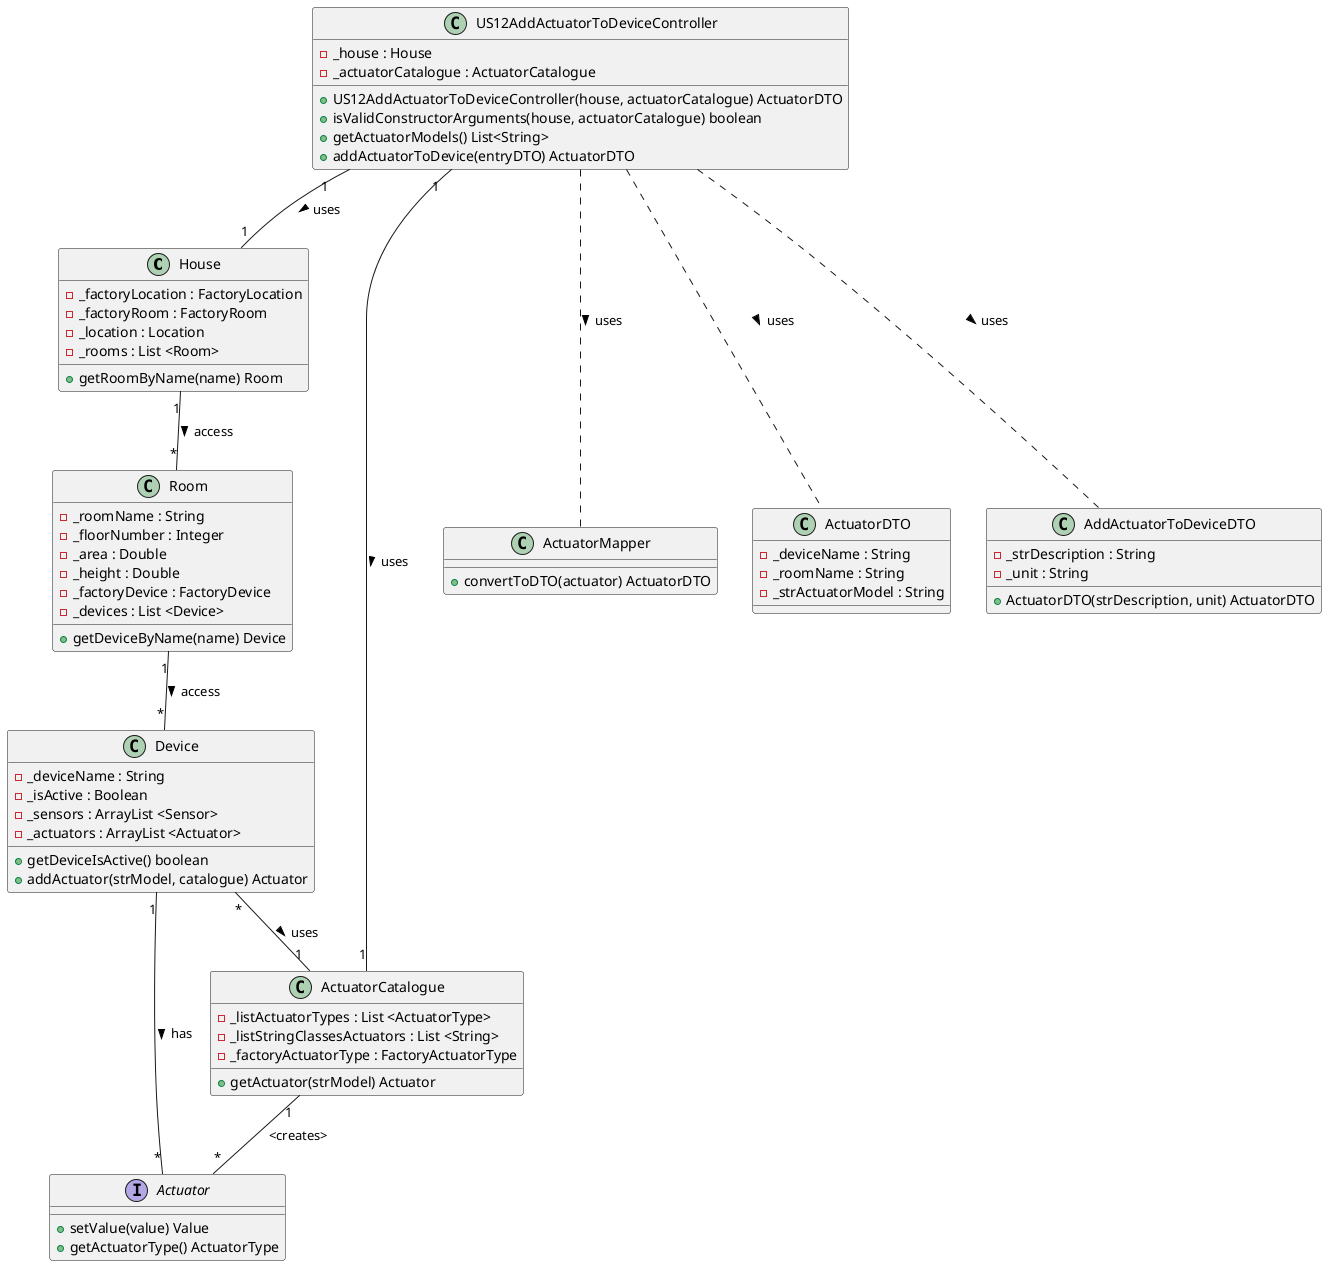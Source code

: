 @startuml
'https://plantuml.com/class-diagram
'left to right direction


House "1" -- "*" Room : access >
Room "1" -- "*" Device : access >
Device "1" -- "*" Actuator : has >
Device "*"--"1" ActuatorCatalogue : uses >
ActuatorCatalogue "1"--"*" Actuator : <creates>
US12AddActuatorToDeviceController "1"--"1" House : uses >
US12AddActuatorToDeviceController "1"--"1" ActuatorCatalogue : uses >
US12AddActuatorToDeviceController ... ActuatorMapper : uses >
US12AddActuatorToDeviceController ... ActuatorDTO : uses >
US12AddActuatorToDeviceController ... AddActuatorToDeviceDTO : uses >


class US12AddActuatorToDeviceController {
    -_house : House
    -_actuatorCatalogue : ActuatorCatalogue
    + US12AddActuatorToDeviceController(house, actuatorCatalogue) ActuatorDTO
    + isValidConstructorArguments(house, actuatorCatalogue) boolean
    + getActuatorModels() List<String>
    + addActuatorToDevice(entryDTO) ActuatorDTO
}

class House{
    -_factoryLocation : FactoryLocation
    -_factoryRoom : FactoryRoom
    -_location : Location
    -_rooms : List <Room>
    + getRoomByName(name) Room
}

class Room {
    -_roomName : String
    -_floorNumber : Integer
    -_area : Double
    -_height : Double
    -_factoryDevice : FactoryDevice
    -_devices : List <Device>
    + getDeviceByName(name) Device
}


 class Device {
     -_deviceName : String
     -_isActive : Boolean
     -_sensors : ArrayList <Sensor>
     -_actuators : ArrayList <Actuator>
     + getDeviceIsActive() boolean
     + addActuator(strModel, catalogue) Actuator
 }

 class ActuatorCatalogue {
     -_listActuatorTypes : List <ActuatorType>
     -_listStringClassesActuators : List <String>
     -_factoryActuatorType : FactoryActuatorType
     + getActuator(strModel) Actuator

 }

 Interface Actuator {
     + setValue(value) Value
     + getActuatorType() ActuatorType
 }

 class ActuatorMapper {
    + convertToDTO(actuator) ActuatorDTO
 }

 class ActuatorDTO {
     -_deviceName : String
     -_roomName : String
     -_strActuatorModel : String
 }


 class AddActuatorToDeviceDTO{
      -_strDescription : String
      -_unit : String
      + ActuatorDTO(strDescription, unit) ActuatorDTO
 }


@enduml